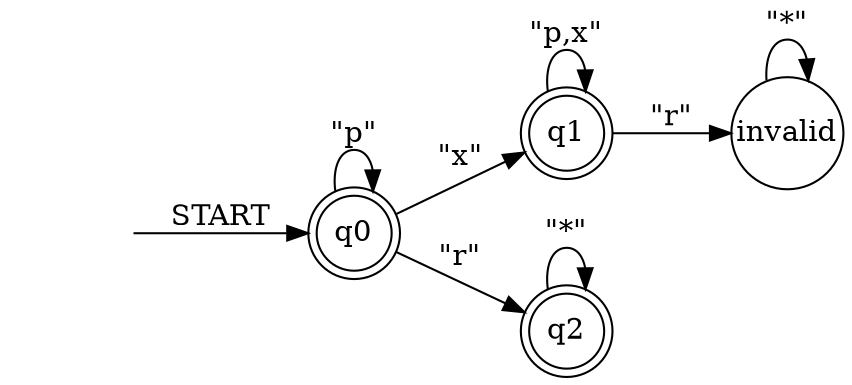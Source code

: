 # ----------------------------------- 
#Title:   (p U r) || G!r
#From:  patterns.projects.cs.ksu.edu/documentation/patterns/ltl.shtml 
# alphabet : [x, p, r]
# ----------------------------------- 
 
 
digraph G {
  rankdir=LR;
  q0 [shape=doublecircle, margin=0];
  q1 [shape=doublecircle, margin=0];
  q2 [shape=doublecircle, margin=0];
  start0 [shape=none, style=invis];
  start0 -> q0 [label="START"];
  q1 -> q1  [label="\"p,x\""];
  q0 -> q1  [label="\"x\""];
  q0 -> q0  [label="\"p\""];
  q2 -> q2  [label="\"*\""];
  q0 -> q2  [label="\"r\""];
  invalid -> invalid  [label="\"*\""];
  q1 -> invalid  [label="\"r\""];
  invalid [shape=circle, margin=0];
}
